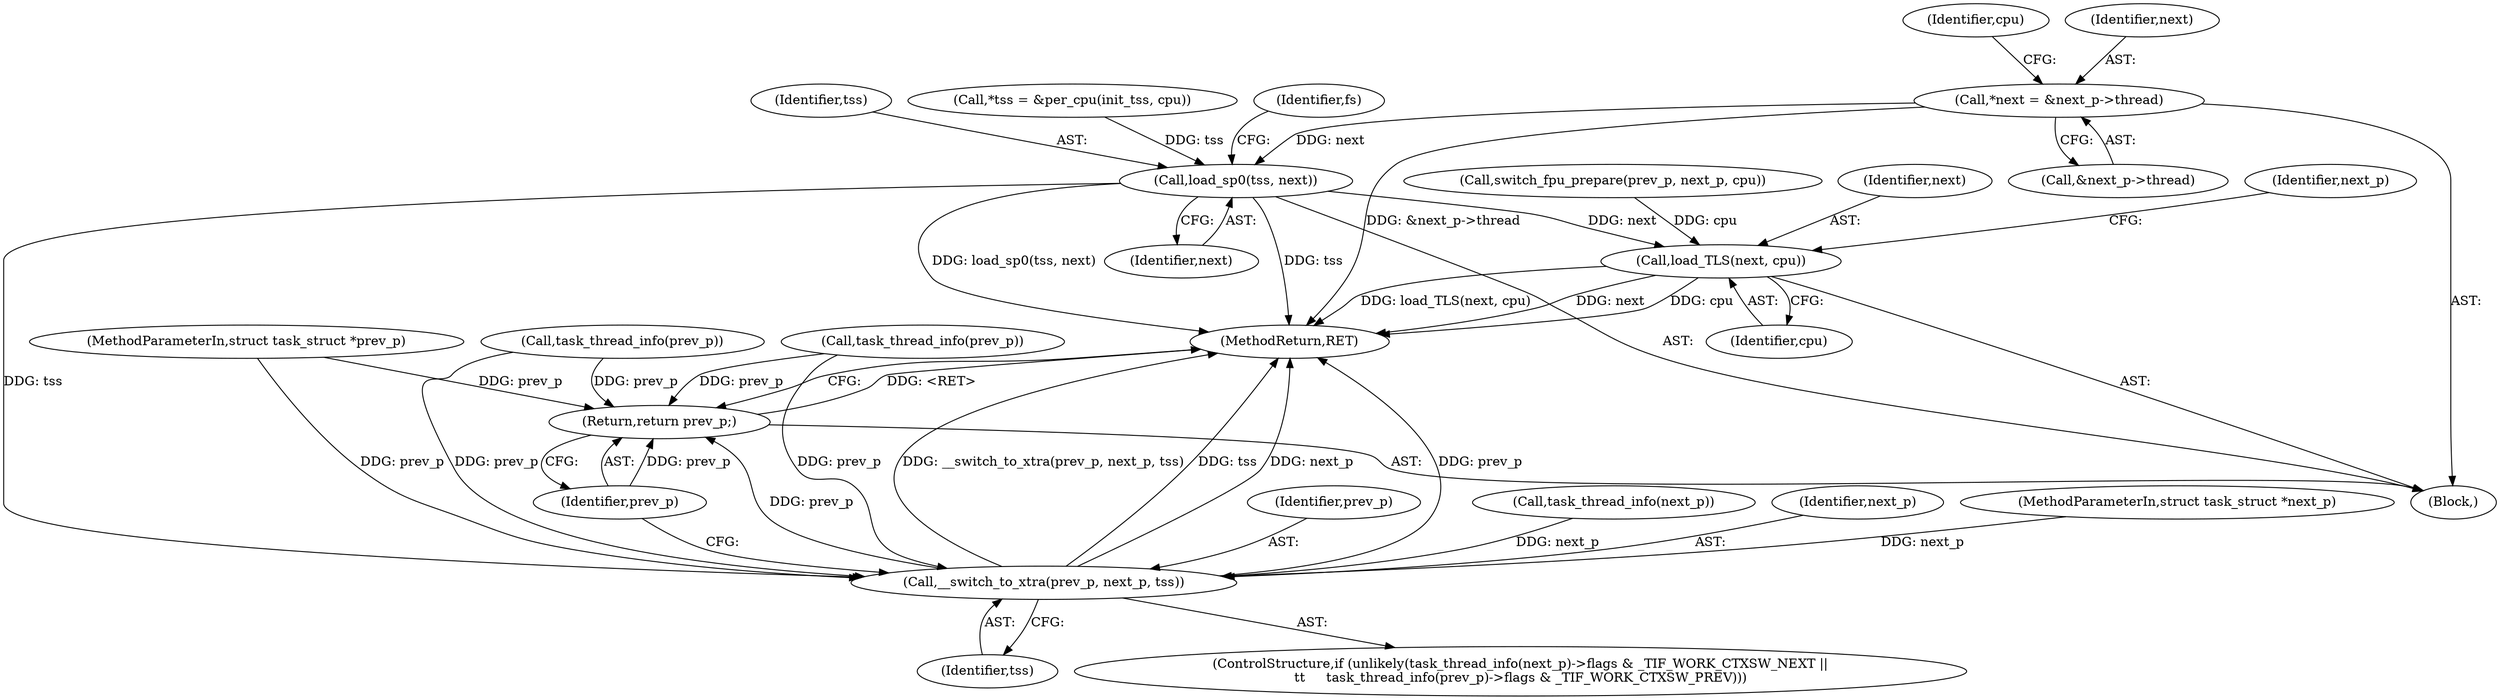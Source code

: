 digraph "0_linux_f647d7c155f069c1a068030255c300663516420e@API" {
"1000123" [label="(Call,*next = &next_p->thread)"];
"1000149" [label="(Call,load_sp0(tss, next))"];
"1000158" [label="(Call,load_TLS(next, cpu))"];
"1000331" [label="(Call,__switch_to_xtra(prev_p, next_p, tss))"];
"1000335" [label="(Return,return prev_p;)"];
"1000112" [label="(MethodParameterIn,struct task_struct *prev_p)"];
"1000125" [label="(Call,&next_p->thread)"];
"1000131" [label="(Identifier,cpu)"];
"1000160" [label="(Identifier,cpu)"];
"1000337" [label="(MethodReturn,RET)"];
"1000150" [label="(Identifier,tss)"];
"1000336" [label="(Identifier,prev_p)"];
"1000134" [label="(Call,*tss = &per_cpu(init_tss, cpu))"];
"1000334" [label="(Identifier,tss)"];
"1000316" [label="(ControlStructure,if (unlikely(task_thread_info(next_p)->flags & _TIF_WORK_CTXSW_NEXT ||\n\t\t     task_thread_info(prev_p)->flags & _TIF_WORK_CTXSW_PREV)))"];
"1000123" [label="(Call,*next = &next_p->thread)"];
"1000153" [label="(Identifier,fs)"];
"1000327" [label="(Call,task_thread_info(prev_p))"];
"1000145" [label="(Call,switch_fpu_prepare(prev_p, next_p, cpu))"];
"1000159" [label="(Identifier,next)"];
"1000162" [label="(Identifier,next_p)"];
"1000124" [label="(Identifier,next)"];
"1000335" [label="(Return,return prev_p;)"];
"1000332" [label="(Identifier,prev_p)"];
"1000158" [label="(Call,load_TLS(next, cpu))"];
"1000295" [label="(Call,task_thread_info(prev_p))"];
"1000321" [label="(Call,task_thread_info(next_p))"];
"1000114" [label="(Block,)"];
"1000149" [label="(Call,load_sp0(tss, next))"];
"1000333" [label="(Identifier,next_p)"];
"1000151" [label="(Identifier,next)"];
"1000113" [label="(MethodParameterIn,struct task_struct *next_p)"];
"1000331" [label="(Call,__switch_to_xtra(prev_p, next_p, tss))"];
"1000123" -> "1000114"  [label="AST: "];
"1000123" -> "1000125"  [label="CFG: "];
"1000124" -> "1000123"  [label="AST: "];
"1000125" -> "1000123"  [label="AST: "];
"1000131" -> "1000123"  [label="CFG: "];
"1000123" -> "1000337"  [label="DDG: &next_p->thread"];
"1000123" -> "1000149"  [label="DDG: next"];
"1000149" -> "1000114"  [label="AST: "];
"1000149" -> "1000151"  [label="CFG: "];
"1000150" -> "1000149"  [label="AST: "];
"1000151" -> "1000149"  [label="AST: "];
"1000153" -> "1000149"  [label="CFG: "];
"1000149" -> "1000337"  [label="DDG: load_sp0(tss, next)"];
"1000149" -> "1000337"  [label="DDG: tss"];
"1000134" -> "1000149"  [label="DDG: tss"];
"1000149" -> "1000158"  [label="DDG: next"];
"1000149" -> "1000331"  [label="DDG: tss"];
"1000158" -> "1000114"  [label="AST: "];
"1000158" -> "1000160"  [label="CFG: "];
"1000159" -> "1000158"  [label="AST: "];
"1000160" -> "1000158"  [label="AST: "];
"1000162" -> "1000158"  [label="CFG: "];
"1000158" -> "1000337"  [label="DDG: next"];
"1000158" -> "1000337"  [label="DDG: cpu"];
"1000158" -> "1000337"  [label="DDG: load_TLS(next, cpu)"];
"1000145" -> "1000158"  [label="DDG: cpu"];
"1000331" -> "1000316"  [label="AST: "];
"1000331" -> "1000334"  [label="CFG: "];
"1000332" -> "1000331"  [label="AST: "];
"1000333" -> "1000331"  [label="AST: "];
"1000334" -> "1000331"  [label="AST: "];
"1000336" -> "1000331"  [label="CFG: "];
"1000331" -> "1000337"  [label="DDG: __switch_to_xtra(prev_p, next_p, tss)"];
"1000331" -> "1000337"  [label="DDG: tss"];
"1000331" -> "1000337"  [label="DDG: next_p"];
"1000331" -> "1000337"  [label="DDG: prev_p"];
"1000295" -> "1000331"  [label="DDG: prev_p"];
"1000327" -> "1000331"  [label="DDG: prev_p"];
"1000112" -> "1000331"  [label="DDG: prev_p"];
"1000321" -> "1000331"  [label="DDG: next_p"];
"1000113" -> "1000331"  [label="DDG: next_p"];
"1000331" -> "1000335"  [label="DDG: prev_p"];
"1000335" -> "1000114"  [label="AST: "];
"1000335" -> "1000336"  [label="CFG: "];
"1000336" -> "1000335"  [label="AST: "];
"1000337" -> "1000335"  [label="CFG: "];
"1000335" -> "1000337"  [label="DDG: <RET>"];
"1000336" -> "1000335"  [label="DDG: prev_p"];
"1000295" -> "1000335"  [label="DDG: prev_p"];
"1000327" -> "1000335"  [label="DDG: prev_p"];
"1000112" -> "1000335"  [label="DDG: prev_p"];
}
